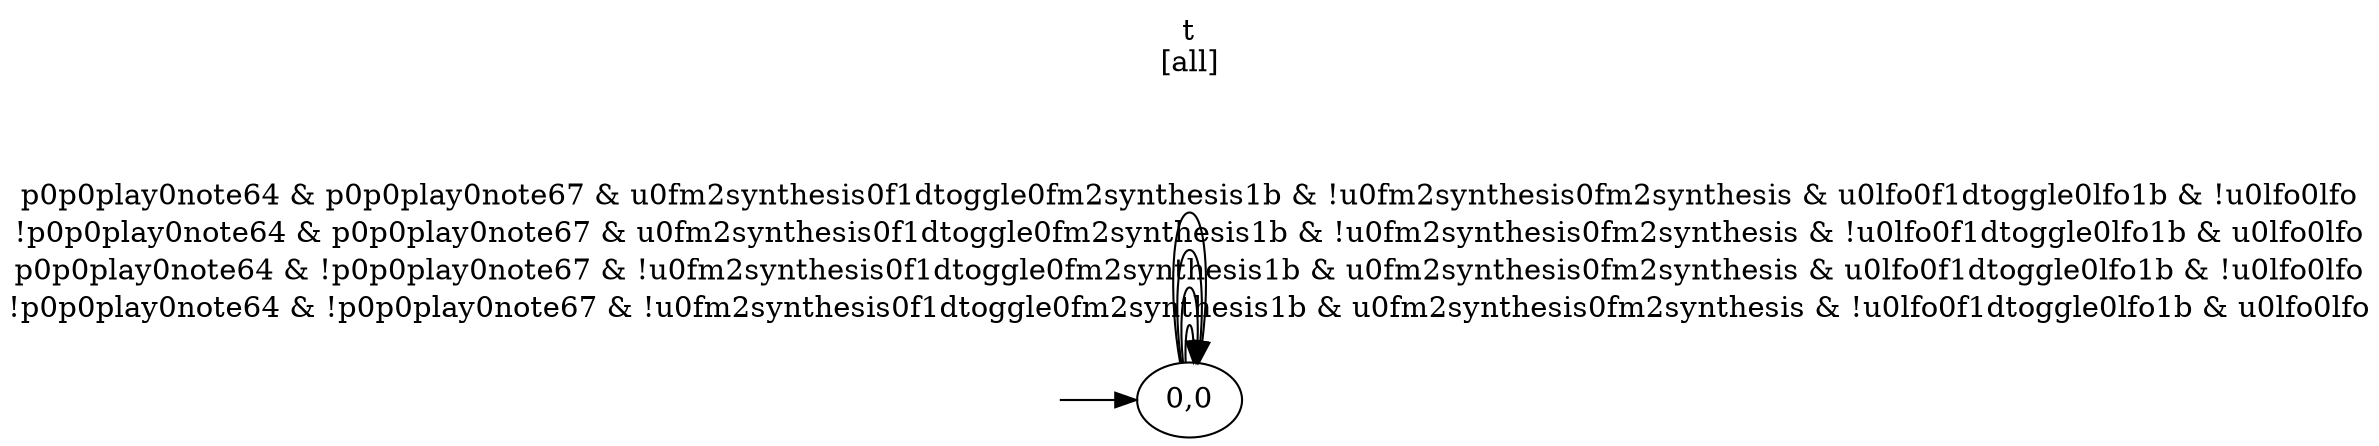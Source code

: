 digraph "" {
  rankdir=LR
  label="t\n[all]"
  labelloc="t"
  node [shape="ellipse",width="0.5",height="0.5"]
  I [label="", style=invis, width=0]
  I -> 0
  0 [label="0,0"]
  0 -> 0 [label="!p0p0play0note64 & !p0p0play0note67 & !u0fm2synthesis0f1dtoggle0fm2synthesis1b & u0fm2synthesis0fm2synthesis & !u0lfo0f1dtoggle0lfo1b & u0lfo0lfo"]
  0 -> 0 [label="p0p0play0note64 & !p0p0play0note67 & !u0fm2synthesis0f1dtoggle0fm2synthesis1b & u0fm2synthesis0fm2synthesis & u0lfo0f1dtoggle0lfo1b & !u0lfo0lfo"]
  0 -> 0 [label="!p0p0play0note64 & p0p0play0note67 & u0fm2synthesis0f1dtoggle0fm2synthesis1b & !u0fm2synthesis0fm2synthesis & !u0lfo0f1dtoggle0lfo1b & u0lfo0lfo"]
  0 -> 0 [label="p0p0play0note64 & p0p0play0note67 & u0fm2synthesis0f1dtoggle0fm2synthesis1b & !u0fm2synthesis0fm2synthesis & u0lfo0f1dtoggle0lfo1b & !u0lfo0lfo"]
}
